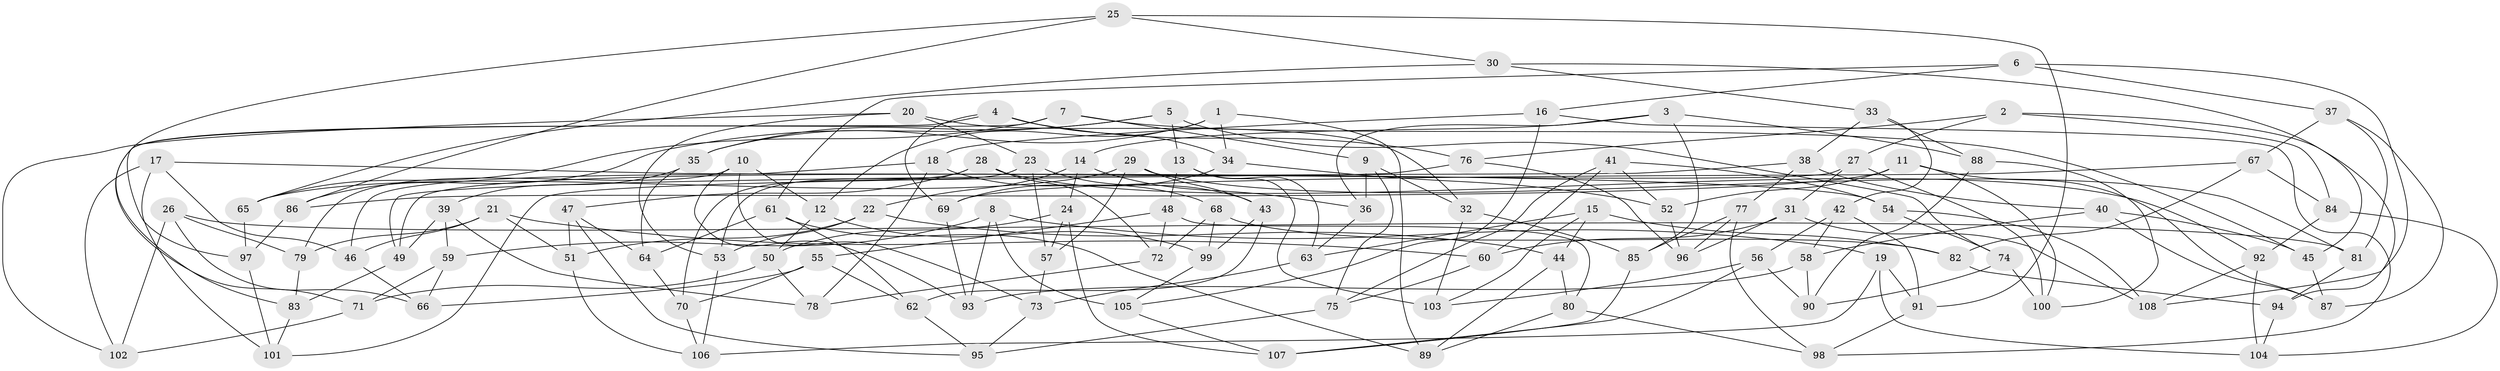 // coarse degree distribution, {8: 0.18181818181818182, 6: 0.24242424242424243, 7: 0.12121212121212122, 9: 0.06060606060606061, 11: 0.030303030303030304, 4: 0.09090909090909091, 10: 0.06060606060606061, 5: 0.09090909090909091, 3: 0.12121212121212122}
// Generated by graph-tools (version 1.1) at 2025/53/03/04/25 22:53:33]
// undirected, 108 vertices, 216 edges
graph export_dot {
  node [color=gray90,style=filled];
  1;
  2;
  3;
  4;
  5;
  6;
  7;
  8;
  9;
  10;
  11;
  12;
  13;
  14;
  15;
  16;
  17;
  18;
  19;
  20;
  21;
  22;
  23;
  24;
  25;
  26;
  27;
  28;
  29;
  30;
  31;
  32;
  33;
  34;
  35;
  36;
  37;
  38;
  39;
  40;
  41;
  42;
  43;
  44;
  45;
  46;
  47;
  48;
  49;
  50;
  51;
  52;
  53;
  54;
  55;
  56;
  57;
  58;
  59;
  60;
  61;
  62;
  63;
  64;
  65;
  66;
  67;
  68;
  69;
  70;
  71;
  72;
  73;
  74;
  75;
  76;
  77;
  78;
  79;
  80;
  81;
  82;
  83;
  84;
  85;
  86;
  87;
  88;
  89;
  90;
  91;
  92;
  93;
  94;
  95;
  96;
  97;
  98;
  99;
  100;
  101;
  102;
  103;
  104;
  105;
  106;
  107;
  108;
  1 -- 34;
  1 -- 12;
  1 -- 89;
  1 -- 35;
  2 -- 27;
  2 -- 84;
  2 -- 76;
  2 -- 94;
  3 -- 85;
  3 -- 88;
  3 -- 14;
  3 -- 36;
  4 -- 83;
  4 -- 34;
  4 -- 76;
  4 -- 69;
  5 -- 35;
  5 -- 13;
  5 -- 86;
  5 -- 74;
  6 -- 61;
  6 -- 37;
  6 -- 108;
  6 -- 16;
  7 -- 45;
  7 -- 65;
  7 -- 71;
  7 -- 9;
  8 -- 19;
  8 -- 59;
  8 -- 105;
  8 -- 93;
  9 -- 36;
  9 -- 75;
  9 -- 32;
  10 -- 93;
  10 -- 12;
  10 -- 79;
  10 -- 73;
  11 -- 100;
  11 -- 86;
  11 -- 87;
  11 -- 52;
  12 -- 99;
  12 -- 50;
  13 -- 63;
  13 -- 48;
  13 -- 103;
  14 -- 22;
  14 -- 36;
  14 -- 24;
  15 -- 63;
  15 -- 82;
  15 -- 103;
  15 -- 44;
  16 -- 105;
  16 -- 18;
  16 -- 98;
  17 -- 101;
  17 -- 102;
  17 -- 54;
  17 -- 46;
  18 -- 68;
  18 -- 78;
  18 -- 46;
  19 -- 91;
  19 -- 104;
  19 -- 106;
  20 -- 102;
  20 -- 23;
  20 -- 53;
  20 -- 32;
  21 -- 51;
  21 -- 60;
  21 -- 46;
  21 -- 79;
  22 -- 51;
  22 -- 44;
  22 -- 53;
  23 -- 57;
  23 -- 43;
  23 -- 53;
  24 -- 57;
  24 -- 50;
  24 -- 107;
  25 -- 91;
  25 -- 97;
  25 -- 86;
  25 -- 30;
  26 -- 102;
  26 -- 81;
  26 -- 66;
  26 -- 79;
  27 -- 31;
  27 -- 49;
  27 -- 100;
  28 -- 72;
  28 -- 70;
  28 -- 92;
  28 -- 47;
  29 -- 57;
  29 -- 81;
  29 -- 65;
  29 -- 43;
  30 -- 33;
  30 -- 65;
  30 -- 45;
  31 -- 96;
  31 -- 108;
  31 -- 60;
  32 -- 85;
  32 -- 103;
  33 -- 88;
  33 -- 38;
  33 -- 42;
  34 -- 69;
  34 -- 52;
  35 -- 64;
  35 -- 39;
  36 -- 63;
  37 -- 87;
  37 -- 67;
  37 -- 81;
  38 -- 77;
  38 -- 49;
  38 -- 40;
  39 -- 59;
  39 -- 49;
  39 -- 78;
  40 -- 45;
  40 -- 87;
  40 -- 58;
  41 -- 54;
  41 -- 52;
  41 -- 75;
  41 -- 60;
  42 -- 58;
  42 -- 91;
  42 -- 56;
  43 -- 99;
  43 -- 62;
  44 -- 89;
  44 -- 80;
  45 -- 87;
  46 -- 66;
  47 -- 95;
  47 -- 51;
  47 -- 64;
  48 -- 80;
  48 -- 55;
  48 -- 72;
  49 -- 83;
  50 -- 71;
  50 -- 78;
  51 -- 106;
  52 -- 96;
  53 -- 106;
  54 -- 74;
  54 -- 108;
  55 -- 62;
  55 -- 66;
  55 -- 70;
  56 -- 90;
  56 -- 107;
  56 -- 103;
  57 -- 73;
  58 -- 90;
  58 -- 93;
  59 -- 66;
  59 -- 71;
  60 -- 75;
  61 -- 89;
  61 -- 64;
  61 -- 62;
  62 -- 95;
  63 -- 73;
  64 -- 70;
  65 -- 97;
  67 -- 84;
  67 -- 82;
  67 -- 69;
  68 -- 82;
  68 -- 99;
  68 -- 72;
  69 -- 93;
  70 -- 106;
  71 -- 102;
  72 -- 78;
  73 -- 95;
  74 -- 90;
  74 -- 100;
  75 -- 95;
  76 -- 96;
  76 -- 101;
  77 -- 98;
  77 -- 85;
  77 -- 96;
  79 -- 83;
  80 -- 98;
  80 -- 89;
  81 -- 94;
  82 -- 94;
  83 -- 101;
  84 -- 92;
  84 -- 104;
  85 -- 107;
  86 -- 97;
  88 -- 90;
  88 -- 100;
  91 -- 98;
  92 -- 104;
  92 -- 108;
  94 -- 104;
  97 -- 101;
  99 -- 105;
  105 -- 107;
}

